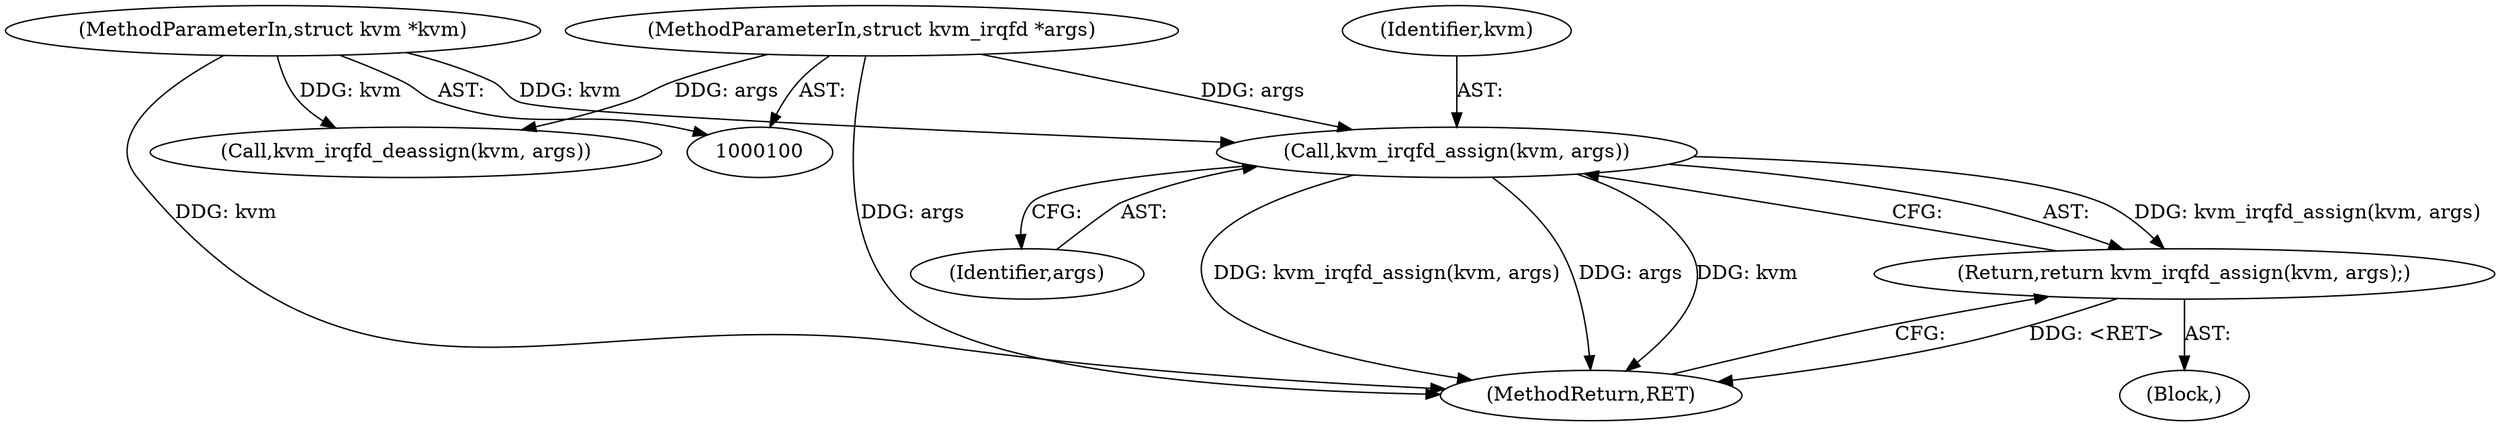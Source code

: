 digraph "0_linux_36ae3c0a36b7456432fedce38ae2f7bd3e01a563@pointer" {
"1000136" [label="(Call,kvm_irqfd_assign(kvm, args))"];
"1000101" [label="(MethodParameterIn,struct kvm *kvm)"];
"1000102" [label="(MethodParameterIn,struct kvm_irqfd *args)"];
"1000135" [label="(Return,return kvm_irqfd_assign(kvm, args);)"];
"1000137" [label="(Identifier,kvm)"];
"1000138" [label="(Identifier,args)"];
"1000139" [label="(MethodReturn,RET)"];
"1000135" [label="(Return,return kvm_irqfd_assign(kvm, args);)"];
"1000102" [label="(MethodParameterIn,struct kvm_irqfd *args)"];
"1000132" [label="(Call,kvm_irqfd_deassign(kvm, args))"];
"1000136" [label="(Call,kvm_irqfd_assign(kvm, args))"];
"1000101" [label="(MethodParameterIn,struct kvm *kvm)"];
"1000103" [label="(Block,)"];
"1000136" -> "1000135"  [label="AST: "];
"1000136" -> "1000138"  [label="CFG: "];
"1000137" -> "1000136"  [label="AST: "];
"1000138" -> "1000136"  [label="AST: "];
"1000135" -> "1000136"  [label="CFG: "];
"1000136" -> "1000139"  [label="DDG: kvm_irqfd_assign(kvm, args)"];
"1000136" -> "1000139"  [label="DDG: args"];
"1000136" -> "1000139"  [label="DDG: kvm"];
"1000136" -> "1000135"  [label="DDG: kvm_irqfd_assign(kvm, args)"];
"1000101" -> "1000136"  [label="DDG: kvm"];
"1000102" -> "1000136"  [label="DDG: args"];
"1000101" -> "1000100"  [label="AST: "];
"1000101" -> "1000139"  [label="DDG: kvm"];
"1000101" -> "1000132"  [label="DDG: kvm"];
"1000102" -> "1000100"  [label="AST: "];
"1000102" -> "1000139"  [label="DDG: args"];
"1000102" -> "1000132"  [label="DDG: args"];
"1000135" -> "1000103"  [label="AST: "];
"1000139" -> "1000135"  [label="CFG: "];
"1000135" -> "1000139"  [label="DDG: <RET>"];
}
